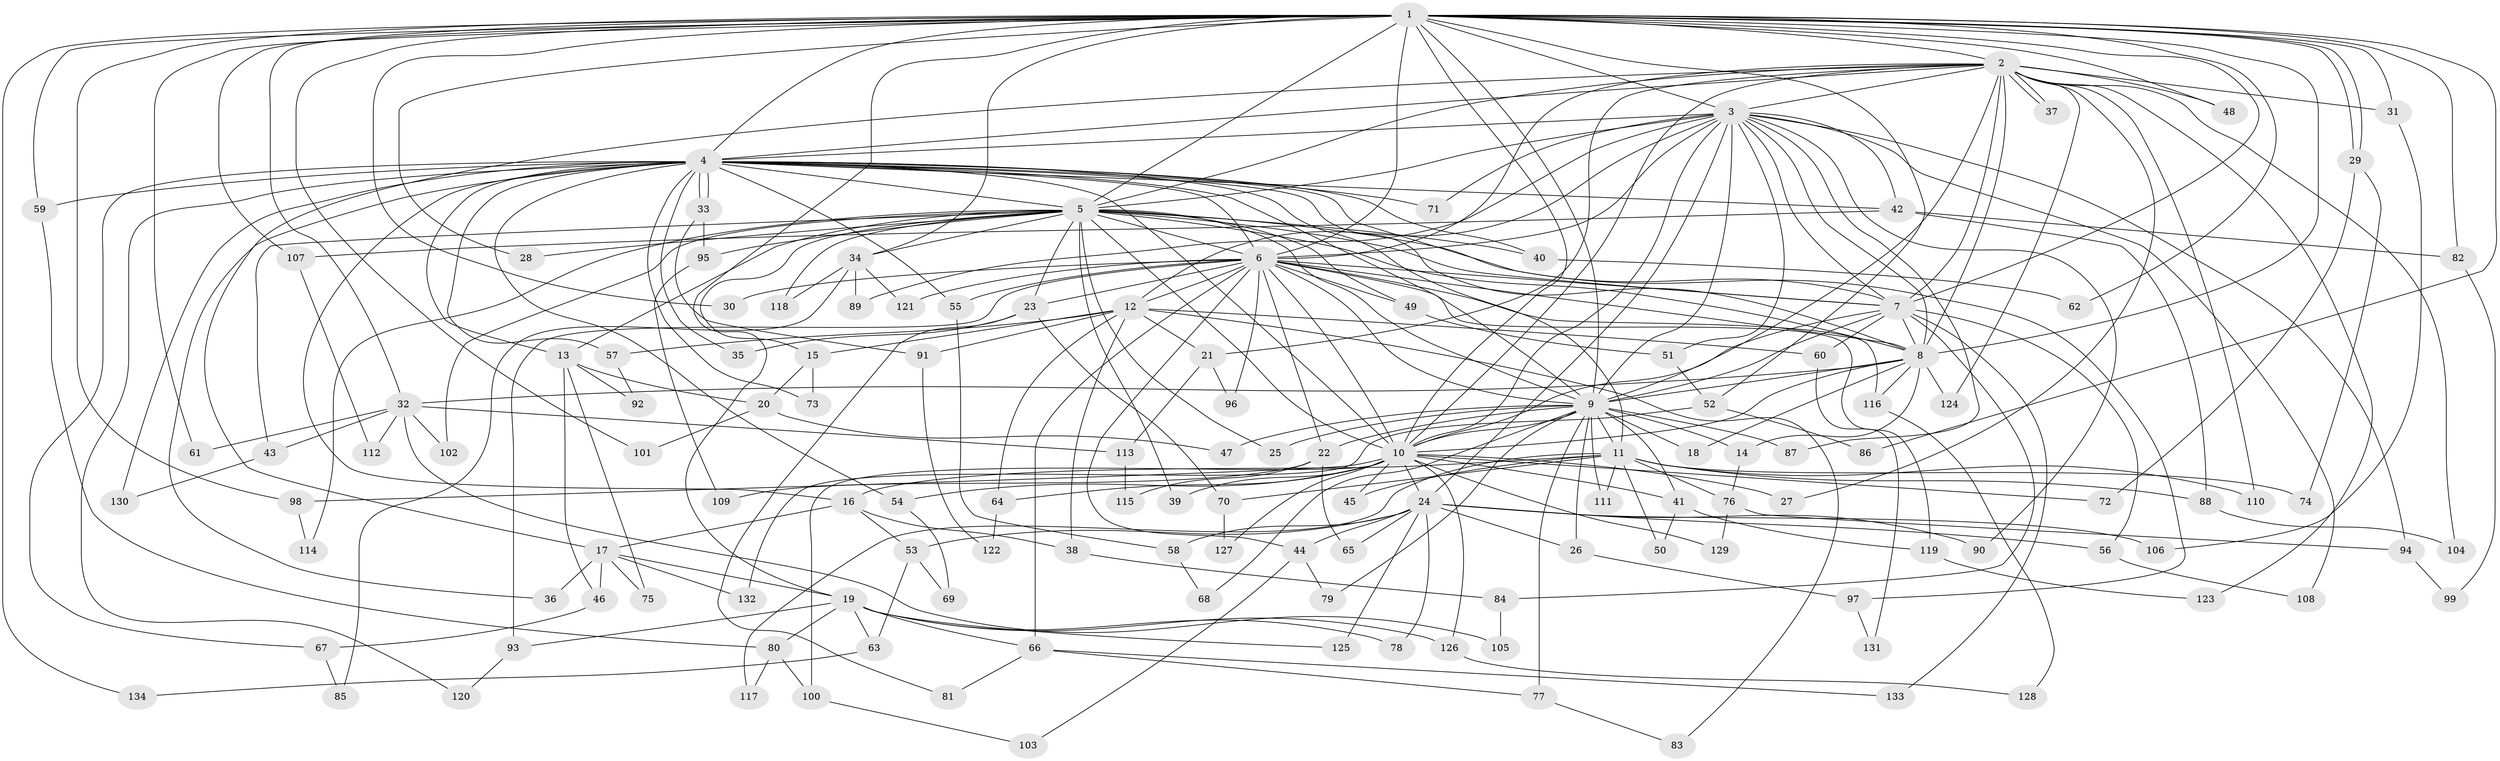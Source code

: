 // Generated by graph-tools (version 1.1) at 2025/25/03/09/25 03:25:52]
// undirected, 134 vertices, 293 edges
graph export_dot {
graph [start="1"]
  node [color=gray90,style=filled];
  1;
  2;
  3;
  4;
  5;
  6;
  7;
  8;
  9;
  10;
  11;
  12;
  13;
  14;
  15;
  16;
  17;
  18;
  19;
  20;
  21;
  22;
  23;
  24;
  25;
  26;
  27;
  28;
  29;
  30;
  31;
  32;
  33;
  34;
  35;
  36;
  37;
  38;
  39;
  40;
  41;
  42;
  43;
  44;
  45;
  46;
  47;
  48;
  49;
  50;
  51;
  52;
  53;
  54;
  55;
  56;
  57;
  58;
  59;
  60;
  61;
  62;
  63;
  64;
  65;
  66;
  67;
  68;
  69;
  70;
  71;
  72;
  73;
  74;
  75;
  76;
  77;
  78;
  79;
  80;
  81;
  82;
  83;
  84;
  85;
  86;
  87;
  88;
  89;
  90;
  91;
  92;
  93;
  94;
  95;
  96;
  97;
  98;
  99;
  100;
  101;
  102;
  103;
  104;
  105;
  106;
  107;
  108;
  109;
  110;
  111;
  112;
  113;
  114;
  115;
  116;
  117;
  118;
  119;
  120;
  121;
  122;
  123;
  124;
  125;
  126;
  127;
  128;
  129;
  130;
  131;
  132;
  133;
  134;
  1 -- 2;
  1 -- 3;
  1 -- 4;
  1 -- 5;
  1 -- 6;
  1 -- 7;
  1 -- 8;
  1 -- 9;
  1 -- 10;
  1 -- 19;
  1 -- 28;
  1 -- 29;
  1 -- 29;
  1 -- 30;
  1 -- 31;
  1 -- 32;
  1 -- 34;
  1 -- 48;
  1 -- 52;
  1 -- 59;
  1 -- 61;
  1 -- 62;
  1 -- 82;
  1 -- 86;
  1 -- 98;
  1 -- 101;
  1 -- 107;
  1 -- 134;
  2 -- 3;
  2 -- 4;
  2 -- 5;
  2 -- 6;
  2 -- 7;
  2 -- 8;
  2 -- 9;
  2 -- 10;
  2 -- 17;
  2 -- 21;
  2 -- 27;
  2 -- 31;
  2 -- 37;
  2 -- 37;
  2 -- 48;
  2 -- 104;
  2 -- 110;
  2 -- 123;
  2 -- 124;
  3 -- 4;
  3 -- 5;
  3 -- 6;
  3 -- 7;
  3 -- 8;
  3 -- 9;
  3 -- 10;
  3 -- 12;
  3 -- 24;
  3 -- 42;
  3 -- 51;
  3 -- 71;
  3 -- 87;
  3 -- 89;
  3 -- 90;
  3 -- 94;
  3 -- 108;
  4 -- 5;
  4 -- 6;
  4 -- 7;
  4 -- 8;
  4 -- 9;
  4 -- 10;
  4 -- 11;
  4 -- 13;
  4 -- 16;
  4 -- 33;
  4 -- 33;
  4 -- 35;
  4 -- 36;
  4 -- 40;
  4 -- 42;
  4 -- 54;
  4 -- 55;
  4 -- 57;
  4 -- 59;
  4 -- 67;
  4 -- 71;
  4 -- 73;
  4 -- 120;
  4 -- 130;
  5 -- 6;
  5 -- 7;
  5 -- 8;
  5 -- 9;
  5 -- 10;
  5 -- 13;
  5 -- 15;
  5 -- 23;
  5 -- 25;
  5 -- 28;
  5 -- 34;
  5 -- 39;
  5 -- 40;
  5 -- 43;
  5 -- 49;
  5 -- 95;
  5 -- 97;
  5 -- 102;
  5 -- 114;
  5 -- 118;
  6 -- 7;
  6 -- 8;
  6 -- 9;
  6 -- 10;
  6 -- 12;
  6 -- 22;
  6 -- 23;
  6 -- 30;
  6 -- 44;
  6 -- 49;
  6 -- 55;
  6 -- 66;
  6 -- 93;
  6 -- 96;
  6 -- 116;
  6 -- 119;
  6 -- 121;
  7 -- 8;
  7 -- 9;
  7 -- 10;
  7 -- 56;
  7 -- 60;
  7 -- 84;
  7 -- 133;
  8 -- 9;
  8 -- 10;
  8 -- 14;
  8 -- 18;
  8 -- 32;
  8 -- 116;
  8 -- 124;
  9 -- 10;
  9 -- 11;
  9 -- 14;
  9 -- 18;
  9 -- 22;
  9 -- 25;
  9 -- 26;
  9 -- 41;
  9 -- 47;
  9 -- 68;
  9 -- 77;
  9 -- 79;
  9 -- 87;
  9 -- 111;
  10 -- 24;
  10 -- 27;
  10 -- 39;
  10 -- 41;
  10 -- 45;
  10 -- 54;
  10 -- 64;
  10 -- 72;
  10 -- 98;
  10 -- 100;
  10 -- 126;
  10 -- 127;
  10 -- 129;
  11 -- 16;
  11 -- 45;
  11 -- 50;
  11 -- 70;
  11 -- 74;
  11 -- 76;
  11 -- 88;
  11 -- 110;
  11 -- 111;
  11 -- 117;
  12 -- 15;
  12 -- 21;
  12 -- 38;
  12 -- 57;
  12 -- 60;
  12 -- 64;
  12 -- 83;
  12 -- 91;
  13 -- 20;
  13 -- 46;
  13 -- 75;
  13 -- 92;
  14 -- 76;
  15 -- 20;
  15 -- 73;
  16 -- 17;
  16 -- 38;
  16 -- 53;
  17 -- 19;
  17 -- 36;
  17 -- 46;
  17 -- 75;
  17 -- 132;
  19 -- 63;
  19 -- 66;
  19 -- 78;
  19 -- 80;
  19 -- 93;
  19 -- 125;
  19 -- 126;
  20 -- 47;
  20 -- 101;
  21 -- 96;
  21 -- 113;
  22 -- 65;
  22 -- 109;
  22 -- 115;
  23 -- 35;
  23 -- 70;
  23 -- 81;
  24 -- 26;
  24 -- 44;
  24 -- 53;
  24 -- 56;
  24 -- 58;
  24 -- 65;
  24 -- 78;
  24 -- 90;
  24 -- 106;
  24 -- 125;
  26 -- 97;
  29 -- 72;
  29 -- 74;
  31 -- 106;
  32 -- 43;
  32 -- 61;
  32 -- 102;
  32 -- 105;
  32 -- 112;
  32 -- 113;
  33 -- 91;
  33 -- 95;
  34 -- 85;
  34 -- 89;
  34 -- 118;
  34 -- 121;
  38 -- 84;
  40 -- 62;
  41 -- 50;
  41 -- 119;
  42 -- 82;
  42 -- 88;
  42 -- 107;
  43 -- 130;
  44 -- 79;
  44 -- 103;
  46 -- 67;
  49 -- 51;
  51 -- 52;
  52 -- 86;
  52 -- 132;
  53 -- 63;
  53 -- 69;
  54 -- 69;
  55 -- 58;
  56 -- 108;
  57 -- 92;
  58 -- 68;
  59 -- 80;
  60 -- 131;
  63 -- 134;
  64 -- 122;
  66 -- 77;
  66 -- 81;
  66 -- 133;
  67 -- 85;
  70 -- 127;
  76 -- 94;
  76 -- 129;
  77 -- 83;
  80 -- 100;
  80 -- 117;
  82 -- 99;
  84 -- 105;
  88 -- 104;
  91 -- 122;
  93 -- 120;
  94 -- 99;
  95 -- 109;
  97 -- 131;
  98 -- 114;
  100 -- 103;
  107 -- 112;
  113 -- 115;
  116 -- 128;
  119 -- 123;
  126 -- 128;
}
